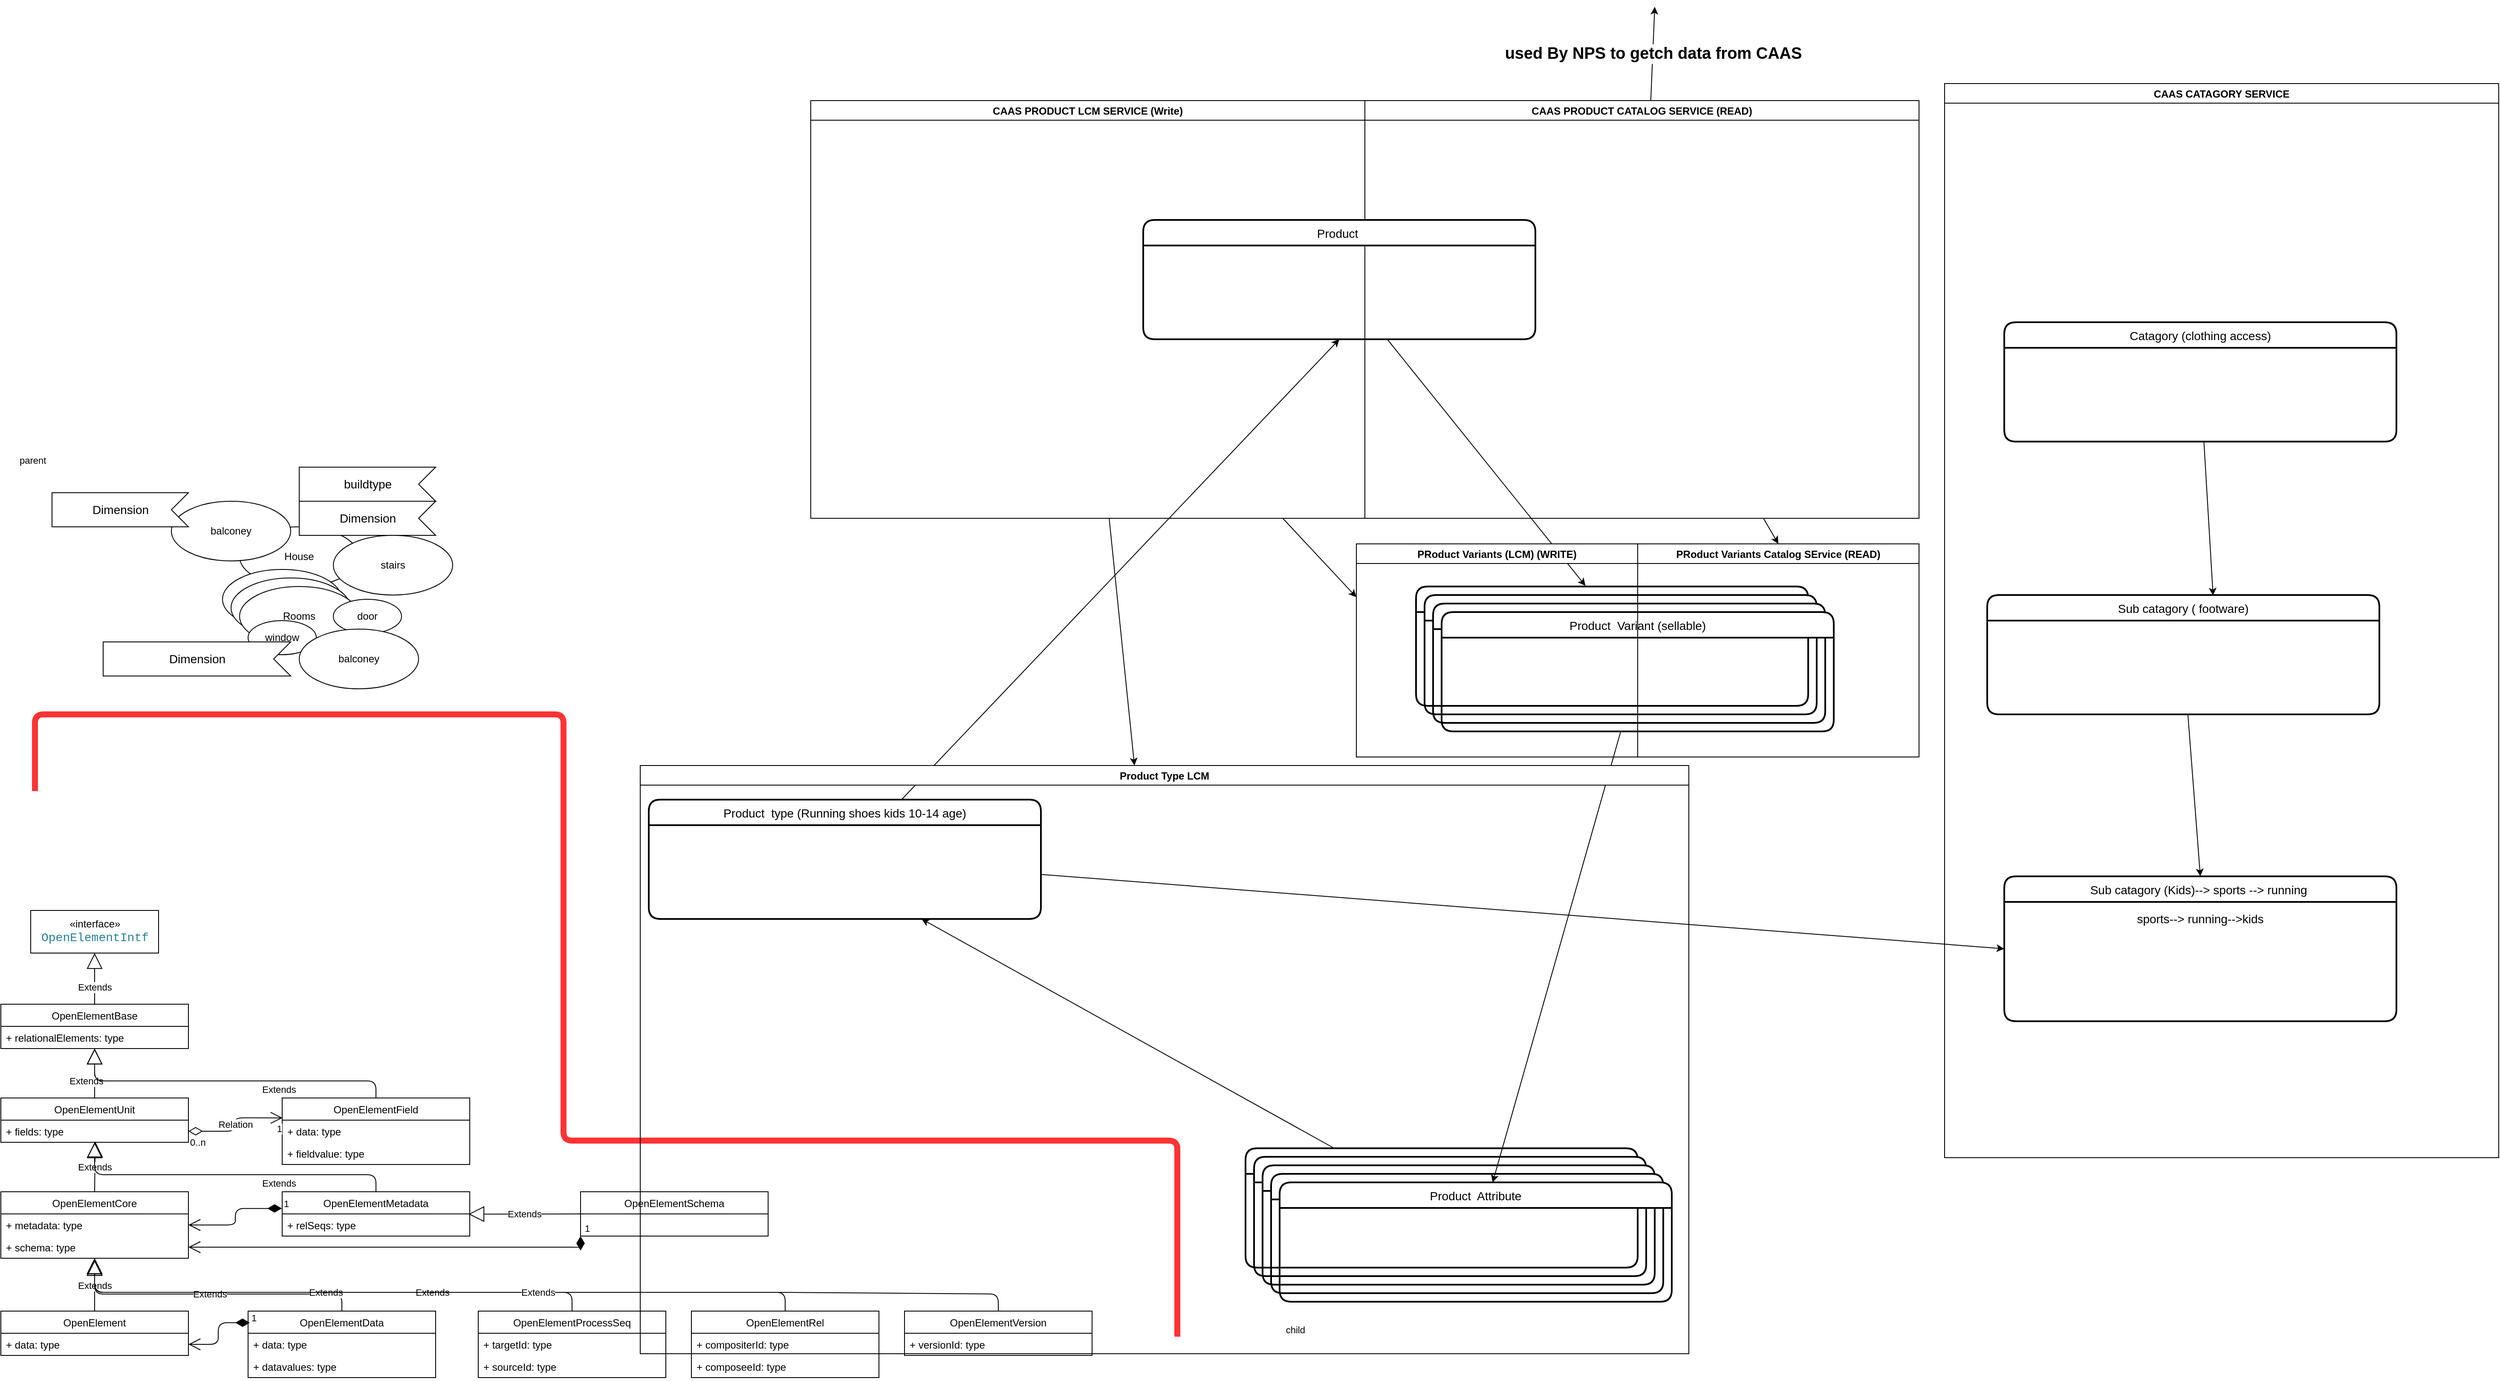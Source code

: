 <mxfile>
    <diagram id="sQ8jioP4HXLknQMlkJwJ" name="Page-1">
        <mxGraphModel dx="761" dy="1879" grid="1" gridSize="10" guides="1" tooltips="1" connect="1" arrows="1" fold="1" page="1" pageScale="1" pageWidth="850" pageHeight="1100" math="0" shadow="0">
            <root>
                <mxCell id="0"/>
                <mxCell id="1" parent="0"/>
                <mxCell id="2" value="«interface»&lt;br&gt;&lt;div style=&quot;background-color: rgb(255 , 255 , 255) ; font-family: &amp;#34;consolas&amp;#34; , &amp;#34;courier new&amp;#34; , monospace ; font-size: 14px ; line-height: 19px&quot;&gt;&lt;span style=&quot;color: #267f99&quot;&gt;OpenElementIntf&lt;/span&gt;&lt;/div&gt;" style="html=1;" parent="1" vertex="1">
                    <mxGeometry x="75" y="100" width="150" height="50" as="geometry"/>
                </mxCell>
                <mxCell id="3" value="OpenElementBase" style="swimlane;fontStyle=0;childLayout=stackLayout;horizontal=1;startSize=26;fillColor=none;horizontalStack=0;resizeParent=1;resizeParentMax=0;resizeLast=0;collapsible=1;marginBottom=0;" parent="1" vertex="1">
                    <mxGeometry x="40" y="210" width="220" height="52" as="geometry"/>
                </mxCell>
                <mxCell id="4" value="+ relationalElements: type" style="text;strokeColor=none;fillColor=none;align=left;verticalAlign=top;spacingLeft=4;spacingRight=4;overflow=hidden;rotatable=0;points=[[0,0.5],[1,0.5]];portConstraint=eastwest;" parent="3" vertex="1">
                    <mxGeometry y="26" width="220" height="26" as="geometry"/>
                </mxCell>
                <mxCell id="8" value="OpenElementUnit" style="swimlane;fontStyle=0;childLayout=stackLayout;horizontal=1;startSize=26;fillColor=none;horizontalStack=0;resizeParent=1;resizeParentMax=0;resizeLast=0;collapsible=1;marginBottom=0;" parent="1" vertex="1">
                    <mxGeometry x="40" y="320" width="220" height="52" as="geometry"/>
                </mxCell>
                <mxCell id="9" value="+ fields: type" style="text;strokeColor=none;fillColor=none;align=left;verticalAlign=top;spacingLeft=4;spacingRight=4;overflow=hidden;rotatable=0;points=[[0,0.5],[1,0.5]];portConstraint=eastwest;" parent="8" vertex="1">
                    <mxGeometry y="26" width="220" height="26" as="geometry"/>
                </mxCell>
                <mxCell id="11" value="Extends" style="endArrow=block;endSize=16;endFill=0;html=1;exitX=0.5;exitY=0;exitDx=0;exitDy=0;" parent="1" source="8" target="3" edge="1">
                    <mxGeometry x="-0.31" y="10" width="160" relative="1" as="geometry">
                        <mxPoint x="170" y="310" as="sourcePoint"/>
                        <mxPoint x="80" y="280" as="targetPoint"/>
                        <mxPoint as="offset"/>
                    </mxGeometry>
                </mxCell>
                <mxCell id="12" value="Extends" style="endArrow=block;endSize=16;endFill=0;html=1;exitX=0.5;exitY=0;exitDx=0;exitDy=0;" parent="1" source="3" target="2" edge="1">
                    <mxGeometry x="-0.333" width="160" relative="1" as="geometry">
                        <mxPoint x="140" y="190" as="sourcePoint"/>
                        <mxPoint x="300" y="190" as="targetPoint"/>
                        <mxPoint as="offset"/>
                    </mxGeometry>
                </mxCell>
                <mxCell id="13" value="OpenElementCore" style="swimlane;fontStyle=0;childLayout=stackLayout;horizontal=1;startSize=26;fillColor=none;horizontalStack=0;resizeParent=1;resizeParentMax=0;resizeLast=0;collapsible=1;marginBottom=0;" parent="1" vertex="1">
                    <mxGeometry x="40" y="430" width="220" height="78" as="geometry"/>
                </mxCell>
                <mxCell id="16" value="+ metadata: type" style="text;strokeColor=none;fillColor=none;align=left;verticalAlign=top;spacingLeft=4;spacingRight=4;overflow=hidden;rotatable=0;points=[[0,0.5],[1,0.5]];portConstraint=eastwest;" parent="13" vertex="1">
                    <mxGeometry y="26" width="220" height="26" as="geometry"/>
                </mxCell>
                <mxCell id="14" value="+ schema: type" style="text;strokeColor=none;fillColor=none;align=left;verticalAlign=top;spacingLeft=4;spacingRight=4;overflow=hidden;rotatable=0;points=[[0,0.5],[1,0.5]];portConstraint=eastwest;" parent="13" vertex="1">
                    <mxGeometry y="52" width="220" height="26" as="geometry"/>
                </mxCell>
                <mxCell id="15" value="Extends" style="endArrow=block;endSize=16;endFill=0;html=1;exitX=0.5;exitY=0;exitDx=0;exitDy=0;entryX=0.503;entryY=0.962;entryDx=0;entryDy=0;entryPerimeter=0;" parent="1" source="13" target="9" edge="1">
                    <mxGeometry width="160" relative="1" as="geometry">
                        <mxPoint x="40" y="520" as="sourcePoint"/>
                        <mxPoint x="200" y="520" as="targetPoint"/>
                    </mxGeometry>
                </mxCell>
                <mxCell id="17" value="OpenElement" style="swimlane;fontStyle=0;childLayout=stackLayout;horizontal=1;startSize=26;fillColor=none;horizontalStack=0;resizeParent=1;resizeParentMax=0;resizeLast=0;collapsible=1;marginBottom=0;" parent="1" vertex="1">
                    <mxGeometry x="40" y="570" width="220" height="52" as="geometry"/>
                </mxCell>
                <mxCell id="19" value="+ data: type" style="text;strokeColor=none;fillColor=none;align=left;verticalAlign=top;spacingLeft=4;spacingRight=4;overflow=hidden;rotatable=0;points=[[0,0.5],[1,0.5]];portConstraint=eastwest;" parent="17" vertex="1">
                    <mxGeometry y="26" width="220" height="26" as="geometry"/>
                </mxCell>
                <mxCell id="21" value="Extends" style="endArrow=block;endSize=16;endFill=0;html=1;exitX=0.5;exitY=0;exitDx=0;exitDy=0;" parent="1" source="17" edge="1">
                    <mxGeometry width="160" relative="1" as="geometry">
                        <mxPoint x="90" y="690" as="sourcePoint"/>
                        <mxPoint x="150" y="510" as="targetPoint"/>
                    </mxGeometry>
                </mxCell>
                <mxCell id="22" value="OpenElementData" style="swimlane;fontStyle=0;childLayout=stackLayout;horizontal=1;startSize=26;fillColor=none;horizontalStack=0;resizeParent=1;resizeParentMax=0;resizeLast=0;collapsible=1;marginBottom=0;" parent="1" vertex="1">
                    <mxGeometry x="330" y="570" width="220" height="78" as="geometry"/>
                </mxCell>
                <mxCell id="23" value="+ data: type&#10;" style="text;strokeColor=none;fillColor=none;align=left;verticalAlign=top;spacingLeft=4;spacingRight=4;overflow=hidden;rotatable=0;points=[[0,0.5],[1,0.5]];portConstraint=eastwest;" parent="22" vertex="1">
                    <mxGeometry y="26" width="220" height="26" as="geometry"/>
                </mxCell>
                <mxCell id="27" value="+ datavalues: type&#10;" style="text;strokeColor=none;fillColor=none;align=left;verticalAlign=top;spacingLeft=4;spacingRight=4;overflow=hidden;rotatable=0;points=[[0,0.5],[1,0.5]];portConstraint=eastwest;" parent="22" vertex="1">
                    <mxGeometry y="52" width="220" height="26" as="geometry"/>
                </mxCell>
                <mxCell id="24" value="Extends" style="endArrow=block;endSize=16;endFill=0;html=1;exitX=0.5;exitY=0;exitDx=0;exitDy=0;" parent="1" source="22" edge="1">
                    <mxGeometry width="160" relative="1" as="geometry">
                        <mxPoint x="300" y="510" as="sourcePoint"/>
                        <mxPoint x="150" y="510" as="targetPoint"/>
                        <Array as="points">
                            <mxPoint x="440" y="550"/>
                            <mxPoint x="150" y="550"/>
                        </Array>
                    </mxGeometry>
                </mxCell>
                <mxCell id="28" value="1" style="endArrow=open;html=1;endSize=12;startArrow=diamondThin;startSize=14;startFill=1;edgeStyle=orthogonalEdgeStyle;align=left;verticalAlign=bottom;exitX=0.009;exitY=0.175;exitDx=0;exitDy=0;exitPerimeter=0;entryX=1;entryY=0.5;entryDx=0;entryDy=0;" parent="1" source="22" target="19" edge="1">
                    <mxGeometry x="-1" y="3" relative="1" as="geometry">
                        <mxPoint x="160" y="630" as="sourcePoint"/>
                        <mxPoint x="320" y="630" as="targetPoint"/>
                    </mxGeometry>
                </mxCell>
                <mxCell id="29" value="OpenElementField" style="swimlane;fontStyle=0;childLayout=stackLayout;horizontal=1;startSize=26;fillColor=none;horizontalStack=0;resizeParent=1;resizeParentMax=0;resizeLast=0;collapsible=1;marginBottom=0;" parent="1" vertex="1">
                    <mxGeometry x="370" y="320" width="220" height="78" as="geometry"/>
                </mxCell>
                <mxCell id="30" value="+ data: type&#10;" style="text;strokeColor=none;fillColor=none;align=left;verticalAlign=top;spacingLeft=4;spacingRight=4;overflow=hidden;rotatable=0;points=[[0,0.5],[1,0.5]];portConstraint=eastwest;" parent="29" vertex="1">
                    <mxGeometry y="26" width="220" height="26" as="geometry"/>
                </mxCell>
                <mxCell id="31" value="+ fieldvalue: type&#10;" style="text;strokeColor=none;fillColor=none;align=left;verticalAlign=top;spacingLeft=4;spacingRight=4;overflow=hidden;rotatable=0;points=[[0,0.5],[1,0.5]];portConstraint=eastwest;" parent="29" vertex="1">
                    <mxGeometry y="52" width="220" height="26" as="geometry"/>
                </mxCell>
                <mxCell id="32" value="Extends" style="endArrow=block;endSize=16;endFill=0;html=1;exitX=0.5;exitY=0;exitDx=0;exitDy=0;entryX=0.5;entryY=1;entryDx=0;entryDy=0;" parent="1" source="29" target="3" edge="1">
                    <mxGeometry x="-0.31" y="10" width="160" relative="1" as="geometry">
                        <mxPoint x="160" y="330" as="sourcePoint"/>
                        <mxPoint x="160" y="272" as="targetPoint"/>
                        <Array as="points">
                            <mxPoint x="480" y="300"/>
                            <mxPoint x="150" y="300"/>
                        </Array>
                        <mxPoint as="offset"/>
                    </mxGeometry>
                </mxCell>
                <mxCell id="33" value="Relation" style="endArrow=open;html=1;endSize=12;startArrow=diamondThin;startSize=14;startFill=0;edgeStyle=orthogonalEdgeStyle;entryX=0.002;entryY=-0.103;entryDx=0;entryDy=0;entryPerimeter=0;exitX=1;exitY=0.5;exitDx=0;exitDy=0;" parent="1" source="9" target="30" edge="1">
                    <mxGeometry relative="1" as="geometry">
                        <mxPoint x="300" y="420" as="sourcePoint"/>
                        <mxPoint x="460" y="420" as="targetPoint"/>
                    </mxGeometry>
                </mxCell>
                <mxCell id="34" value="0..n" style="edgeLabel;resizable=0;html=1;align=left;verticalAlign=top;" parent="33" connectable="0" vertex="1">
                    <mxGeometry x="-1" relative="1" as="geometry"/>
                </mxCell>
                <mxCell id="35" value="1" style="edgeLabel;resizable=0;html=1;align=right;verticalAlign=top;" parent="33" connectable="0" vertex="1">
                    <mxGeometry x="1" relative="1" as="geometry"/>
                </mxCell>
                <mxCell id="36" value="OpenElementMetadata" style="swimlane;fontStyle=0;childLayout=stackLayout;horizontal=1;startSize=26;fillColor=none;horizontalStack=0;resizeParent=1;resizeParentMax=0;resizeLast=0;collapsible=1;marginBottom=0;" parent="1" vertex="1">
                    <mxGeometry x="370" y="430" width="220" height="52" as="geometry"/>
                </mxCell>
                <mxCell id="37" value="+ relSeqs: type&#10;" style="text;strokeColor=none;fillColor=none;align=left;verticalAlign=top;spacingLeft=4;spacingRight=4;overflow=hidden;rotatable=0;points=[[0,0.5],[1,0.5]];portConstraint=eastwest;" parent="36" vertex="1">
                    <mxGeometry y="26" width="220" height="26" as="geometry"/>
                </mxCell>
                <mxCell id="39" value="Extends" style="endArrow=block;endSize=16;endFill=0;html=1;exitX=0.5;exitY=0;exitDx=0;exitDy=0;entryX=0.5;entryY=1;entryDx=0;entryDy=0;" parent="1" source="36" edge="1">
                    <mxGeometry x="-0.31" y="10" width="160" relative="1" as="geometry">
                        <mxPoint x="480" y="430" as="sourcePoint"/>
                        <mxPoint x="150" y="372.0" as="targetPoint"/>
                        <Array as="points">
                            <mxPoint x="480" y="410"/>
                            <mxPoint x="150" y="410"/>
                        </Array>
                        <mxPoint as="offset"/>
                    </mxGeometry>
                </mxCell>
                <mxCell id="40" value="OpenElementProcessSeq" style="swimlane;fontStyle=0;childLayout=stackLayout;horizontal=1;startSize=26;fillColor=none;horizontalStack=0;resizeParent=1;resizeParentMax=0;resizeLast=0;collapsible=1;marginBottom=0;" parent="1" vertex="1">
                    <mxGeometry x="600" y="570" width="220" height="78" as="geometry"/>
                </mxCell>
                <mxCell id="41" value="+ targetId: type&#10;" style="text;strokeColor=none;fillColor=none;align=left;verticalAlign=top;spacingLeft=4;spacingRight=4;overflow=hidden;rotatable=0;points=[[0,0.5],[1,0.5]];portConstraint=eastwest;" parent="40" vertex="1">
                    <mxGeometry y="26" width="220" height="26" as="geometry"/>
                </mxCell>
                <mxCell id="42" value="+ sourceId: type&#10;" style="text;strokeColor=none;fillColor=none;align=left;verticalAlign=top;spacingLeft=4;spacingRight=4;overflow=hidden;rotatable=0;points=[[0,0.5],[1,0.5]];portConstraint=eastwest;" parent="40" vertex="1">
                    <mxGeometry y="52" width="220" height="26" as="geometry"/>
                </mxCell>
                <mxCell id="43" value="Extends" style="endArrow=block;endSize=16;endFill=0;html=1;exitX=0.5;exitY=0;exitDx=0;exitDy=0;" parent="1" source="40" edge="1">
                    <mxGeometry width="160" relative="1" as="geometry">
                        <mxPoint x="440" y="568" as="sourcePoint"/>
                        <mxPoint x="150" y="508" as="targetPoint"/>
                        <Array as="points">
                            <mxPoint x="710" y="548"/>
                            <mxPoint x="150" y="548"/>
                        </Array>
                    </mxGeometry>
                </mxCell>
                <mxCell id="45" value="OpenElementRel" style="swimlane;fontStyle=0;childLayout=stackLayout;horizontal=1;startSize=26;fillColor=none;horizontalStack=0;resizeParent=1;resizeParentMax=0;resizeLast=0;collapsible=1;marginBottom=0;" parent="1" vertex="1">
                    <mxGeometry x="850" y="570" width="220" height="78" as="geometry"/>
                </mxCell>
                <mxCell id="46" value="+ compositerId: type&#10;" style="text;strokeColor=none;fillColor=none;align=left;verticalAlign=top;spacingLeft=4;spacingRight=4;overflow=hidden;rotatable=0;points=[[0,0.5],[1,0.5]];portConstraint=eastwest;" parent="45" vertex="1">
                    <mxGeometry y="26" width="220" height="26" as="geometry"/>
                </mxCell>
                <mxCell id="47" value="+ composeeId: type&#10;" style="text;strokeColor=none;fillColor=none;align=left;verticalAlign=top;spacingLeft=4;spacingRight=4;overflow=hidden;rotatable=0;points=[[0,0.5],[1,0.5]];portConstraint=eastwest;" parent="45" vertex="1">
                    <mxGeometry y="52" width="220" height="26" as="geometry"/>
                </mxCell>
                <mxCell id="48" value="Extends" style="endArrow=block;endSize=16;endFill=0;html=1;exitX=0.5;exitY=0;exitDx=0;exitDy=0;" parent="1" source="45" edge="1">
                    <mxGeometry width="160" relative="1" as="geometry">
                        <mxPoint x="710" y="570" as="sourcePoint"/>
                        <mxPoint x="150" y="508.0" as="targetPoint"/>
                        <Array as="points">
                            <mxPoint x="960" y="548"/>
                            <mxPoint x="150" y="548"/>
                        </Array>
                    </mxGeometry>
                </mxCell>
                <mxCell id="51" value="OpenElementSchema" style="swimlane;fontStyle=0;childLayout=stackLayout;horizontal=1;startSize=26;fillColor=none;horizontalStack=0;resizeParent=1;resizeParentMax=0;resizeLast=0;collapsible=1;marginBottom=0;" parent="1" vertex="1">
                    <mxGeometry x="720" y="430" width="220" height="52" as="geometry"/>
                </mxCell>
                <mxCell id="53" value="Extends" style="endArrow=block;endSize=16;endFill=0;html=1;exitX=0;exitY=0.5;exitDx=0;exitDy=0;entryX=0.993;entryY=0.01;entryDx=0;entryDy=0;entryPerimeter=0;" parent="1" source="51" target="37" edge="1">
                    <mxGeometry width="160" relative="1" as="geometry">
                        <mxPoint x="660" y="372" as="sourcePoint"/>
                        <mxPoint x="820" y="372" as="targetPoint"/>
                    </mxGeometry>
                </mxCell>
                <mxCell id="54" value="OpenElementVersion" style="swimlane;fontStyle=0;childLayout=stackLayout;horizontal=1;startSize=26;fillColor=none;horizontalStack=0;resizeParent=1;resizeParentMax=0;resizeLast=0;collapsible=1;marginBottom=0;" parent="1" vertex="1">
                    <mxGeometry x="1100" y="570" width="220" height="52" as="geometry"/>
                </mxCell>
                <mxCell id="55" value="+ versionId: type&#10;" style="text;strokeColor=none;fillColor=none;align=left;verticalAlign=top;spacingLeft=4;spacingRight=4;overflow=hidden;rotatable=0;points=[[0,0.5],[1,0.5]];portConstraint=eastwest;" parent="54" vertex="1">
                    <mxGeometry y="26" width="220" height="26" as="geometry"/>
                </mxCell>
                <mxCell id="57" value="Extends" style="endArrow=block;endSize=16;endFill=0;html=1;exitX=0.5;exitY=0;exitDx=0;exitDy=0;" parent="1" source="54" edge="1">
                    <mxGeometry width="160" relative="1" as="geometry">
                        <mxPoint x="1100" y="548" as="sourcePoint"/>
                        <mxPoint x="150" y="508" as="targetPoint"/>
                        <Array as="points">
                            <mxPoint x="1210" y="550"/>
                            <mxPoint x="960" y="548"/>
                            <mxPoint x="150" y="548"/>
                        </Array>
                    </mxGeometry>
                </mxCell>
                <mxCell id="100" style="edgeStyle=none;html=1;entryX=0.432;entryY=-0.006;entryDx=0;entryDy=0;entryPerimeter=0;strokeColor=#000000;strokeWidth=1;" parent="1" source="58" target="59" edge="1">
                    <mxGeometry relative="1" as="geometry"/>
                </mxCell>
                <mxCell id="59" value="Product  Variant" style="swimlane;childLayout=stackLayout;horizontal=1;startSize=30;horizontalStack=0;rounded=1;fontSize=14;fontStyle=0;strokeWidth=2;resizeParent=0;resizeLast=1;shadow=0;dashed=0;align=center;" parent="1" vertex="1">
                    <mxGeometry x="1700" y="-280" width="460" height="140" as="geometry"/>
                </mxCell>
                <mxCell id="86" style="edgeStyle=none;html=1;strokeColor=#000000;strokeWidth=1;" parent="1" source="60" edge="1">
                    <mxGeometry relative="1" as="geometry">
                        <mxPoint x="1120" y="110" as="targetPoint"/>
                    </mxGeometry>
                </mxCell>
                <mxCell id="60" value="Product  Attribute" style="swimlane;childLayout=stackLayout;horizontal=1;startSize=30;horizontalStack=0;rounded=1;fontSize=14;fontStyle=0;strokeWidth=2;resizeParent=0;resizeLast=1;shadow=0;dashed=0;align=center;" parent="1" vertex="1">
                    <mxGeometry x="1500" y="379" width="460" height="140" as="geometry"/>
                </mxCell>
                <mxCell id="91" style="edgeStyle=none;html=1;strokeColor=#000000;strokeWidth=1;entryX=0;entryY=0.5;entryDx=0;entryDy=0;" parent="1" source="61" target="93" edge="1">
                    <mxGeometry relative="1" as="geometry">
                        <mxPoint x="1640" y="140" as="targetPoint"/>
                    </mxGeometry>
                </mxCell>
                <mxCell id="96" style="edgeStyle=none;html=1;strokeColor=#000000;strokeWidth=1;entryX=0.5;entryY=1;entryDx=0;entryDy=0;" parent="1" source="61" target="58" edge="1">
                    <mxGeometry relative="1" as="geometry">
                        <mxPoint x="1140" y="-100" as="targetPoint"/>
                    </mxGeometry>
                </mxCell>
                <mxCell id="61" value="Product  type (Running shoes kids 10-14 age)" style="swimlane;childLayout=stackLayout;horizontal=1;startSize=30;horizontalStack=0;rounded=1;fontSize=14;fontStyle=0;strokeWidth=2;resizeParent=0;resizeLast=1;shadow=0;dashed=0;align=center;" parent="1" vertex="1">
                    <mxGeometry x="800" y="-30" width="460" height="140" as="geometry"/>
                </mxCell>
                <mxCell id="92" style="edgeStyle=none;html=1;entryX=0.576;entryY=0.004;entryDx=0;entryDy=0;entryPerimeter=0;strokeColor=#000000;strokeWidth=1;" parent="1" source="62" target="63" edge="1">
                    <mxGeometry relative="1" as="geometry"/>
                </mxCell>
                <mxCell id="94" style="edgeStyle=none;html=1;entryX=0.5;entryY=0;entryDx=0;entryDy=0;strokeColor=#000000;strokeWidth=1;" parent="1" source="63" target="93" edge="1">
                    <mxGeometry relative="1" as="geometry"/>
                </mxCell>
                <mxCell id="63" value="Sub catagory ( footware)" style="swimlane;childLayout=stackLayout;horizontal=1;startSize=30;horizontalStack=0;rounded=1;fontSize=14;fontStyle=0;strokeWidth=2;resizeParent=0;resizeLast=1;shadow=0;dashed=0;align=center;" parent="1" vertex="1">
                    <mxGeometry x="2370" y="-270" width="460" height="140" as="geometry"/>
                </mxCell>
                <mxCell id="64" value="" style="endArrow=none;html=1;edgeStyle=orthogonalEdgeStyle;strokeColor=#FF3333;strokeWidth=7;" parent="1" edge="1">
                    <mxGeometry relative="1" as="geometry">
                        <mxPoint x="80" y="-40" as="sourcePoint"/>
                        <mxPoint x="1420" y="600" as="targetPoint"/>
                        <Array as="points">
                            <mxPoint x="80" y="-130"/>
                            <mxPoint x="700" y="-130"/>
                            <mxPoint x="700" y="370"/>
                            <mxPoint x="1420" y="370"/>
                        </Array>
                    </mxGeometry>
                </mxCell>
                <mxCell id="65" value="parent" style="edgeLabel;resizable=0;html=1;align=left;verticalAlign=bottom;" parent="64" connectable="0" vertex="1">
                    <mxGeometry x="-1" relative="1" as="geometry">
                        <mxPoint x="-20" y="-380" as="offset"/>
                    </mxGeometry>
                </mxCell>
                <mxCell id="66" value="child" style="edgeLabel;resizable=0;html=1;align=right;verticalAlign=bottom;" parent="64" connectable="0" vertex="1">
                    <mxGeometry x="1" relative="1" as="geometry">
                        <mxPoint x="150" as="offset"/>
                    </mxGeometry>
                </mxCell>
                <mxCell id="67" value="House" style="ellipse;whiteSpace=wrap;html=1;" parent="1" vertex="1">
                    <mxGeometry x="320" y="-350" width="140" height="70" as="geometry"/>
                </mxCell>
                <mxCell id="68" value="Rooms" style="ellipse;whiteSpace=wrap;html=1;" parent="1" vertex="1">
                    <mxGeometry x="300" y="-300" width="140" height="70" as="geometry"/>
                </mxCell>
                <mxCell id="69" value="Rooms" style="ellipse;whiteSpace=wrap;html=1;" parent="1" vertex="1">
                    <mxGeometry x="310" y="-290" width="140" height="70" as="geometry"/>
                </mxCell>
                <mxCell id="70" value="Rooms" style="ellipse;whiteSpace=wrap;html=1;" parent="1" vertex="1">
                    <mxGeometry x="320" y="-280" width="140" height="70" as="geometry"/>
                </mxCell>
                <mxCell id="71" value="stairs" style="ellipse;whiteSpace=wrap;html=1;" parent="1" vertex="1">
                    <mxGeometry x="430" y="-340" width="140" height="70" as="geometry"/>
                </mxCell>
                <mxCell id="72" value="balconey" style="ellipse;whiteSpace=wrap;html=1;" parent="1" vertex="1">
                    <mxGeometry x="240" y="-380" width="140" height="70" as="geometry"/>
                </mxCell>
                <mxCell id="73" value="door" style="ellipse;whiteSpace=wrap;html=1;" parent="1" vertex="1">
                    <mxGeometry x="430" y="-265" width="80" height="40" as="geometry"/>
                </mxCell>
                <mxCell id="74" value="window" style="ellipse;whiteSpace=wrap;html=1;" parent="1" vertex="1">
                    <mxGeometry x="330" y="-240" width="80" height="40" as="geometry"/>
                </mxCell>
                <mxCell id="75" value="balconey" style="ellipse;whiteSpace=wrap;html=1;" parent="1" vertex="1">
                    <mxGeometry x="390" y="-230" width="140" height="70" as="geometry"/>
                </mxCell>
                <mxCell id="78" value="Dimension" style="html=1;shape=mxgraph.infographic.ribbonSimple;notch1=20;notch2=0;align=center;verticalAlign=middle;fontSize=14;fontStyle=0;flipH=1;fillColor=#FFFFFF;" parent="1" vertex="1">
                    <mxGeometry x="390" y="-380" width="160" height="40" as="geometry"/>
                </mxCell>
                <mxCell id="80" value="buildtype" style="html=1;shape=mxgraph.infographic.ribbonSimple;notch1=20;notch2=0;align=center;verticalAlign=middle;fontSize=14;fontStyle=0;flipH=1;fillColor=#FFFFFF;" parent="1" vertex="1">
                    <mxGeometry x="390" y="-420" width="160" height="40" as="geometry"/>
                </mxCell>
                <mxCell id="81" value="Dimension" style="html=1;shape=mxgraph.infographic.ribbonSimple;notch1=20;notch2=0;align=center;verticalAlign=middle;fontSize=14;fontStyle=0;flipH=1;fillColor=#FFFFFF;" parent="1" vertex="1">
                    <mxGeometry x="100" y="-390" width="160" height="40" as="geometry"/>
                </mxCell>
                <mxCell id="83" value="Dimension" style="html=1;shape=mxgraph.infographic.ribbonSimple;notch1=20;notch2=0;align=center;verticalAlign=middle;fontSize=14;fontStyle=0;flipH=1;fillColor=#FFFFFF;" parent="1" vertex="1">
                    <mxGeometry x="160" y="-215" width="220" height="40" as="geometry"/>
                </mxCell>
                <mxCell id="84" value="1" style="endArrow=open;html=1;endSize=12;startArrow=diamondThin;startSize=14;startFill=1;edgeStyle=orthogonalEdgeStyle;align=left;verticalAlign=bottom;exitX=-0.002;exitY=-0.248;exitDx=0;exitDy=0;exitPerimeter=0;entryX=1;entryY=0.5;entryDx=0;entryDy=0;" parent="1" source="37" target="16" edge="1">
                    <mxGeometry x="-1" y="3" relative="1" as="geometry">
                        <mxPoint x="341.98" y="593.65" as="sourcePoint"/>
                        <mxPoint x="270" y="619" as="targetPoint"/>
                    </mxGeometry>
                </mxCell>
                <mxCell id="85" value="1" style="endArrow=open;html=1;endSize=12;startArrow=diamondThin;startSize=14;startFill=1;edgeStyle=orthogonalEdgeStyle;align=left;verticalAlign=bottom;exitX=0;exitY=1;exitDx=0;exitDy=0;" parent="1" source="51" target="14" edge="1">
                    <mxGeometry x="-1" y="3" relative="1" as="geometry">
                        <mxPoint x="379.56" y="459.552" as="sourcePoint"/>
                        <mxPoint x="270" y="479" as="targetPoint"/>
                    </mxGeometry>
                </mxCell>
                <mxCell id="87" value="Product  Attribute" style="swimlane;childLayout=stackLayout;horizontal=1;startSize=30;horizontalStack=0;rounded=1;fontSize=14;fontStyle=0;strokeWidth=2;resizeParent=0;resizeLast=1;shadow=0;dashed=0;align=center;" parent="1" vertex="1">
                    <mxGeometry x="1510" y="389" width="460" height="140" as="geometry"/>
                </mxCell>
                <mxCell id="88" value="Product  Attribute" style="swimlane;childLayout=stackLayout;horizontal=1;startSize=30;horizontalStack=0;rounded=1;fontSize=14;fontStyle=0;strokeWidth=2;resizeParent=0;resizeLast=1;shadow=0;dashed=0;align=center;" parent="1" vertex="1">
                    <mxGeometry x="1520" y="399" width="460" height="140" as="geometry"/>
                </mxCell>
                <mxCell id="89" value="Product  Attribute" style="swimlane;childLayout=stackLayout;horizontal=1;startSize=30;horizontalStack=0;rounded=1;fontSize=14;fontStyle=0;strokeWidth=2;resizeParent=0;resizeLast=1;shadow=0;dashed=0;align=center;" parent="1" vertex="1">
                    <mxGeometry x="1530" y="409" width="460" height="140" as="geometry"/>
                </mxCell>
                <mxCell id="90" value="Product  Attribute" style="swimlane;childLayout=stackLayout;horizontal=1;startSize=30;horizontalStack=0;rounded=1;fontSize=14;fontStyle=0;strokeWidth=2;resizeParent=0;resizeLast=1;shadow=0;dashed=0;align=center;" parent="1" vertex="1">
                    <mxGeometry x="1540" y="419" width="460" height="140" as="geometry"/>
                </mxCell>
                <mxCell id="93" value="&#10;&#10;Sub catagory (Kids)--&gt; sports --&gt; running &#10;&#10;sports--&gt; running--&gt;kids" style="swimlane;childLayout=stackLayout;horizontal=1;startSize=30;horizontalStack=0;rounded=1;fontSize=14;fontStyle=0;strokeWidth=2;resizeParent=0;resizeLast=1;shadow=0;dashed=0;align=center;" parent="1" vertex="1">
                    <mxGeometry x="2390" y="60" width="460" height="170" as="geometry"/>
                </mxCell>
                <mxCell id="97" value="Product  Variant" style="swimlane;childLayout=stackLayout;horizontal=1;startSize=30;horizontalStack=0;rounded=1;fontSize=14;fontStyle=0;strokeWidth=2;resizeParent=0;resizeLast=1;shadow=0;dashed=0;align=center;" parent="1" vertex="1">
                    <mxGeometry x="1710" y="-270" width="460" height="140" as="geometry"/>
                </mxCell>
                <mxCell id="98" value="Product  Variant" style="swimlane;childLayout=stackLayout;horizontal=1;startSize=30;horizontalStack=0;rounded=1;fontSize=14;fontStyle=0;strokeWidth=2;resizeParent=0;resizeLast=1;shadow=0;dashed=0;align=center;" parent="1" vertex="1">
                    <mxGeometry x="1720" y="-260" width="460" height="140" as="geometry"/>
                </mxCell>
                <mxCell id="101" style="edgeStyle=none;html=1;" parent="1" source="99" target="90" edge="1">
                    <mxGeometry relative="1" as="geometry"/>
                </mxCell>
                <mxCell id="99" value="Product  Variant (sellable)" style="swimlane;childLayout=stackLayout;horizontal=1;startSize=30;horizontalStack=0;rounded=1;fontSize=14;fontStyle=0;strokeWidth=2;resizeParent=0;resizeLast=1;shadow=0;dashed=0;align=center;" parent="1" vertex="1">
                    <mxGeometry x="1730" y="-250" width="460" height="140" as="geometry"/>
                </mxCell>
                <mxCell id="107" value="CAAS CATAGORY SERVICE" style="swimlane;" parent="1" vertex="1">
                    <mxGeometry x="2320" y="-870" width="650" height="1260" as="geometry">
                        <mxRectangle x="2320" y="-870" width="190" height="23" as="alternateBounds"/>
                    </mxGeometry>
                </mxCell>
                <mxCell id="62" value="Catagory (clothing access)" style="swimlane;childLayout=stackLayout;horizontal=1;startSize=30;horizontalStack=0;rounded=1;fontSize=14;fontStyle=0;strokeWidth=2;resizeParent=0;resizeLast=1;shadow=0;dashed=0;align=center;" parent="107" vertex="1">
                    <mxGeometry x="70" y="280" width="460" height="140" as="geometry"/>
                </mxCell>
                <mxCell id="113" style="edgeStyle=none;html=1;" parent="1" source="109" target="112" edge="1">
                    <mxGeometry relative="1" as="geometry"/>
                </mxCell>
                <mxCell id="116" style="edgeStyle=none;html=1;entryX=0;entryY=0.25;entryDx=0;entryDy=0;" parent="1" source="109" target="114" edge="1">
                    <mxGeometry relative="1" as="geometry"/>
                </mxCell>
                <mxCell id="109" value="CAAS PRODUCT LCM SERVICE (Write)" style="swimlane;" parent="1" vertex="1">
                    <mxGeometry x="990" y="-850" width="650" height="490" as="geometry">
                        <mxRectangle x="990" y="-850" width="260" height="23" as="alternateBounds"/>
                    </mxGeometry>
                </mxCell>
                <mxCell id="115" style="edgeStyle=none;html=1;entryX=0.5;entryY=0;entryDx=0;entryDy=0;" parent="1" source="110" target="117" edge="1">
                    <mxGeometry relative="1" as="geometry"/>
                </mxCell>
                <mxCell id="118" value="&lt;font style=&quot;font-size: 19px&quot;&gt;&lt;b&gt;used By NPS to getch data from CAAS&lt;/b&gt;&lt;/font&gt;" style="edgeStyle=none;html=1;" edge="1" parent="1" source="110">
                    <mxGeometry relative="1" as="geometry">
                        <mxPoint x="1980" y="-960" as="targetPoint"/>
                    </mxGeometry>
                </mxCell>
                <mxCell id="110" value="CAAS PRODUCT CATALOG SERVICE (READ)" style="swimlane;" parent="1" vertex="1">
                    <mxGeometry x="1640" y="-850" width="650" height="490" as="geometry">
                        <mxRectangle x="1640" y="-850" width="290" height="23" as="alternateBounds"/>
                    </mxGeometry>
                </mxCell>
                <mxCell id="58" value="Product " style="swimlane;childLayout=stackLayout;horizontal=1;startSize=30;horizontalStack=0;rounded=1;fontSize=14;fontStyle=0;strokeWidth=2;resizeParent=0;resizeLast=1;shadow=0;dashed=0;align=center;" parent="110" vertex="1">
                    <mxGeometry x="-260" y="140" width="460" height="140" as="geometry"/>
                </mxCell>
                <mxCell id="112" value="Product Type LCM" style="swimlane;" parent="1" vertex="1">
                    <mxGeometry x="790" y="-70" width="1230" height="690" as="geometry">
                        <mxRectangle x="790" y="-70" width="140" height="23" as="alternateBounds"/>
                    </mxGeometry>
                </mxCell>
                <mxCell id="114" value="PRoduct Variants (LCM) (WRITE)" style="swimlane;" parent="1" vertex="1">
                    <mxGeometry x="1630" y="-330" width="330" height="250" as="geometry"/>
                </mxCell>
                <mxCell id="117" value="PRoduct Variants Catalog SErvice (READ)" style="swimlane;" parent="1" vertex="1">
                    <mxGeometry x="1960" y="-330" width="330" height="250" as="geometry"/>
                </mxCell>
            </root>
        </mxGraphModel>
    </diagram>
</mxfile>